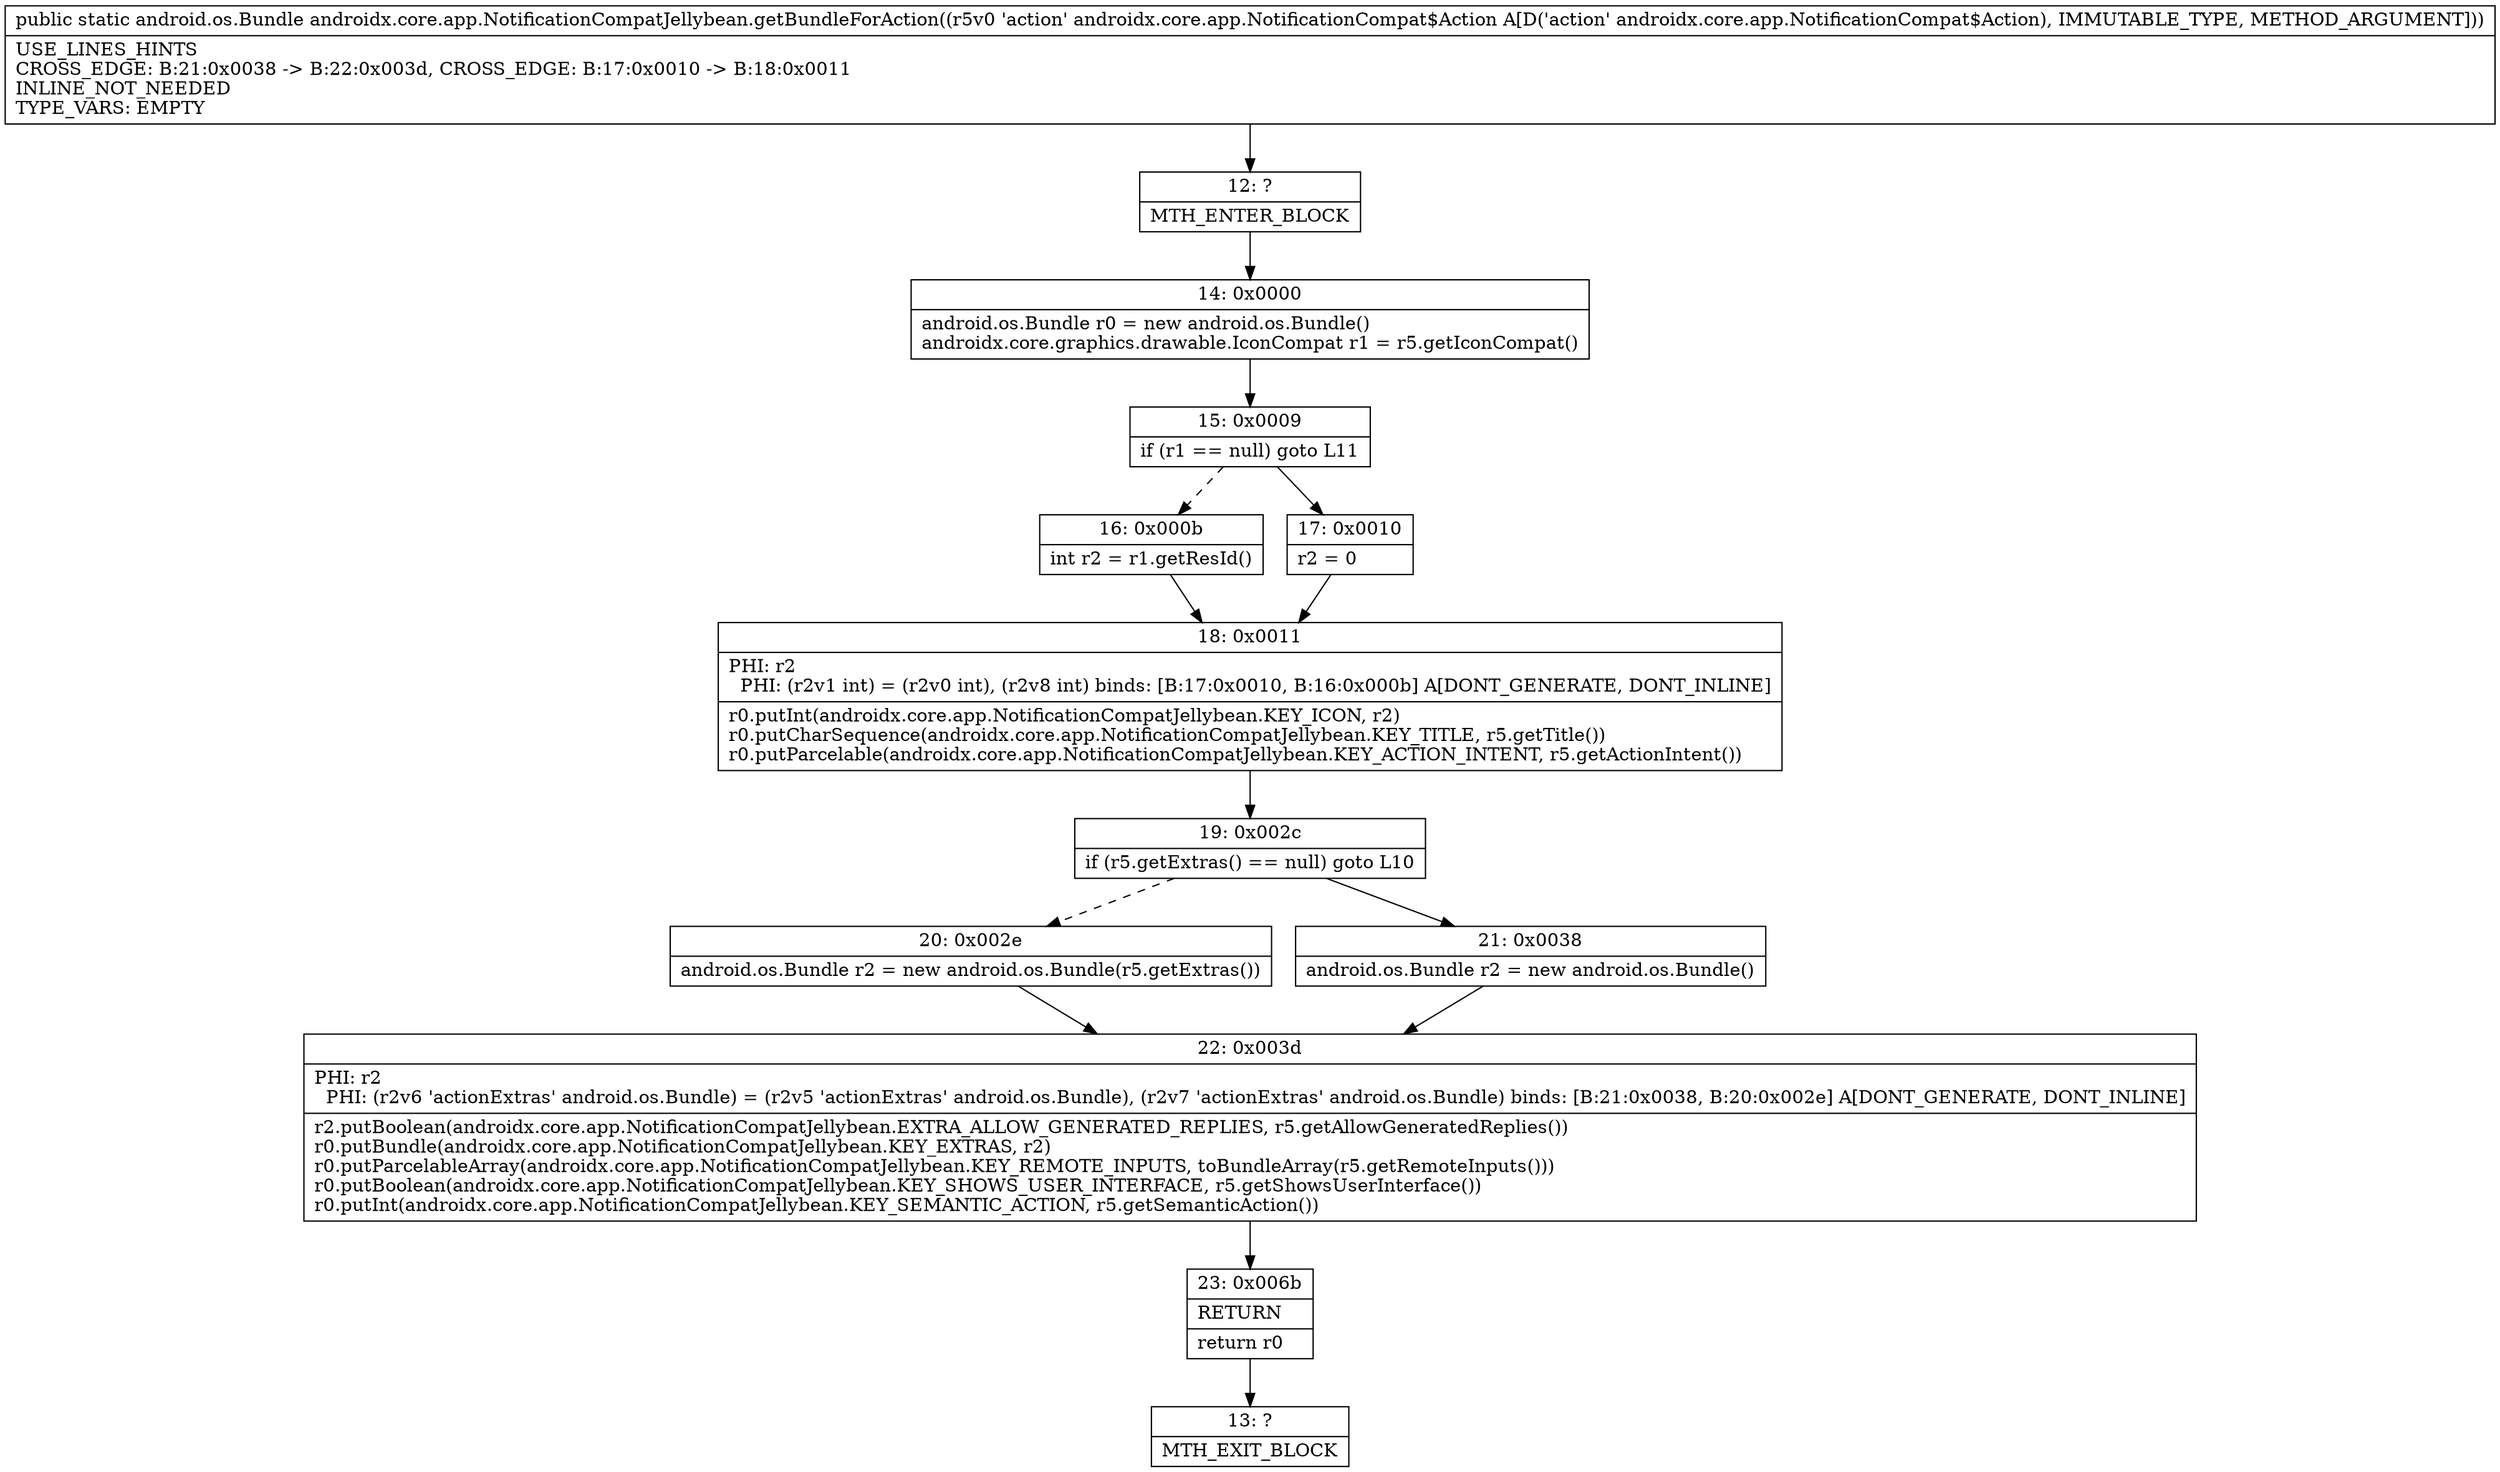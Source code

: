digraph "CFG forandroidx.core.app.NotificationCompatJellybean.getBundleForAction(Landroidx\/core\/app\/NotificationCompat$Action;)Landroid\/os\/Bundle;" {
Node_12 [shape=record,label="{12\:\ ?|MTH_ENTER_BLOCK\l}"];
Node_14 [shape=record,label="{14\:\ 0x0000|android.os.Bundle r0 = new android.os.Bundle()\landroidx.core.graphics.drawable.IconCompat r1 = r5.getIconCompat()\l}"];
Node_15 [shape=record,label="{15\:\ 0x0009|if (r1 == null) goto L11\l}"];
Node_16 [shape=record,label="{16\:\ 0x000b|int r2 = r1.getResId()\l}"];
Node_18 [shape=record,label="{18\:\ 0x0011|PHI: r2 \l  PHI: (r2v1 int) = (r2v0 int), (r2v8 int) binds: [B:17:0x0010, B:16:0x000b] A[DONT_GENERATE, DONT_INLINE]\l|r0.putInt(androidx.core.app.NotificationCompatJellybean.KEY_ICON, r2)\lr0.putCharSequence(androidx.core.app.NotificationCompatJellybean.KEY_TITLE, r5.getTitle())\lr0.putParcelable(androidx.core.app.NotificationCompatJellybean.KEY_ACTION_INTENT, r5.getActionIntent())\l}"];
Node_19 [shape=record,label="{19\:\ 0x002c|if (r5.getExtras() == null) goto L10\l}"];
Node_20 [shape=record,label="{20\:\ 0x002e|android.os.Bundle r2 = new android.os.Bundle(r5.getExtras())\l}"];
Node_22 [shape=record,label="{22\:\ 0x003d|PHI: r2 \l  PHI: (r2v6 'actionExtras' android.os.Bundle) = (r2v5 'actionExtras' android.os.Bundle), (r2v7 'actionExtras' android.os.Bundle) binds: [B:21:0x0038, B:20:0x002e] A[DONT_GENERATE, DONT_INLINE]\l|r2.putBoolean(androidx.core.app.NotificationCompatJellybean.EXTRA_ALLOW_GENERATED_REPLIES, r5.getAllowGeneratedReplies())\lr0.putBundle(androidx.core.app.NotificationCompatJellybean.KEY_EXTRAS, r2)\lr0.putParcelableArray(androidx.core.app.NotificationCompatJellybean.KEY_REMOTE_INPUTS, toBundleArray(r5.getRemoteInputs()))\lr0.putBoolean(androidx.core.app.NotificationCompatJellybean.KEY_SHOWS_USER_INTERFACE, r5.getShowsUserInterface())\lr0.putInt(androidx.core.app.NotificationCompatJellybean.KEY_SEMANTIC_ACTION, r5.getSemanticAction())\l}"];
Node_23 [shape=record,label="{23\:\ 0x006b|RETURN\l|return r0\l}"];
Node_13 [shape=record,label="{13\:\ ?|MTH_EXIT_BLOCK\l}"];
Node_21 [shape=record,label="{21\:\ 0x0038|android.os.Bundle r2 = new android.os.Bundle()\l}"];
Node_17 [shape=record,label="{17\:\ 0x0010|r2 = 0\l}"];
MethodNode[shape=record,label="{public static android.os.Bundle androidx.core.app.NotificationCompatJellybean.getBundleForAction((r5v0 'action' androidx.core.app.NotificationCompat$Action A[D('action' androidx.core.app.NotificationCompat$Action), IMMUTABLE_TYPE, METHOD_ARGUMENT]))  | USE_LINES_HINTS\lCROSS_EDGE: B:21:0x0038 \-\> B:22:0x003d, CROSS_EDGE: B:17:0x0010 \-\> B:18:0x0011\lINLINE_NOT_NEEDED\lTYPE_VARS: EMPTY\l}"];
MethodNode -> Node_12;Node_12 -> Node_14;
Node_14 -> Node_15;
Node_15 -> Node_16[style=dashed];
Node_15 -> Node_17;
Node_16 -> Node_18;
Node_18 -> Node_19;
Node_19 -> Node_20[style=dashed];
Node_19 -> Node_21;
Node_20 -> Node_22;
Node_22 -> Node_23;
Node_23 -> Node_13;
Node_21 -> Node_22;
Node_17 -> Node_18;
}

